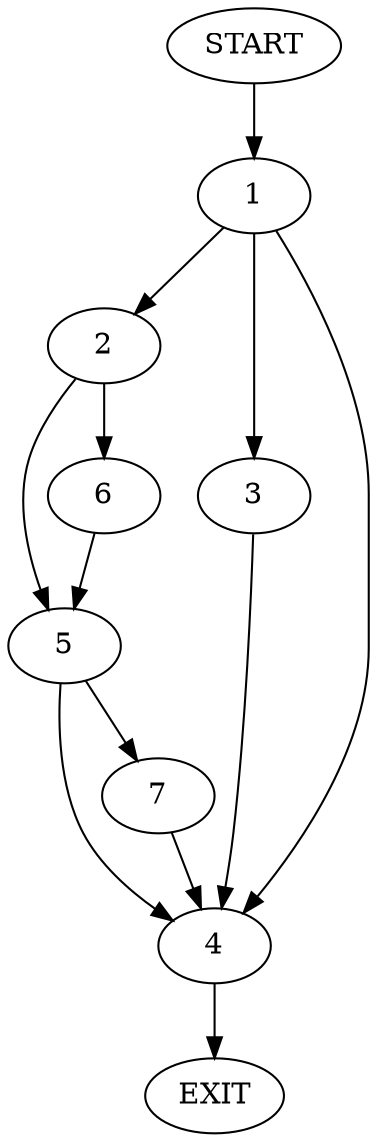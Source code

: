 digraph {
0 [label="START"]
8 [label="EXIT"]
0 -> 1
1 -> 2
1 -> 3
1 -> 4
4 -> 8
3 -> 4
2 -> 5
2 -> 6
5 -> 4
5 -> 7
6 -> 5
7 -> 4
}
